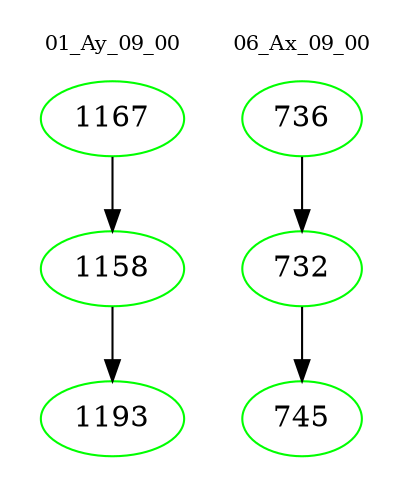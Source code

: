 digraph{
subgraph cluster_0 {
color = white
label = "01_Ay_09_00";
fontsize=10;
T0_1167 [label="1167", color="green"]
T0_1167 -> T0_1158 [color="black"]
T0_1158 [label="1158", color="green"]
T0_1158 -> T0_1193 [color="black"]
T0_1193 [label="1193", color="green"]
}
subgraph cluster_1 {
color = white
label = "06_Ax_09_00";
fontsize=10;
T1_736 [label="736", color="green"]
T1_736 -> T1_732 [color="black"]
T1_732 [label="732", color="green"]
T1_732 -> T1_745 [color="black"]
T1_745 [label="745", color="green"]
}
}
